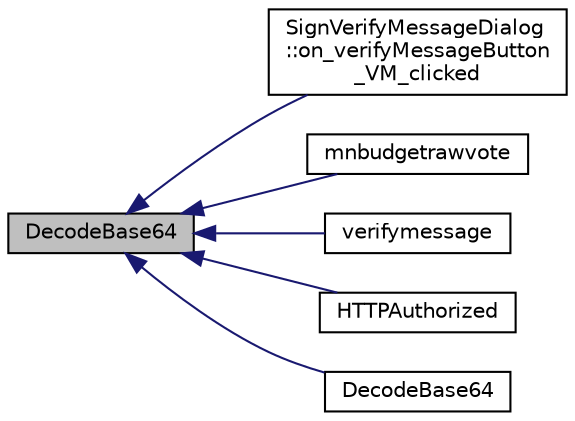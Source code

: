 digraph "DecodeBase64"
{
  edge [fontname="Helvetica",fontsize="10",labelfontname="Helvetica",labelfontsize="10"];
  node [fontname="Helvetica",fontsize="10",shape=record];
  rankdir="LR";
  Node31 [label="DecodeBase64",height=0.2,width=0.4,color="black", fillcolor="grey75", style="filled", fontcolor="black"];
  Node31 -> Node32 [dir="back",color="midnightblue",fontsize="10",style="solid",fontname="Helvetica"];
  Node32 [label="SignVerifyMessageDialog\l::on_verifyMessageButton\l_VM_clicked",height=0.2,width=0.4,color="black", fillcolor="white", style="filled",URL="$class_sign_verify_message_dialog.html#ae37dec200b27f23c409221511447ae1e"];
  Node31 -> Node33 [dir="back",color="midnightblue",fontsize="10",style="solid",fontname="Helvetica"];
  Node33 [label="mnbudgetrawvote",height=0.2,width=0.4,color="black", fillcolor="white", style="filled",URL="$rpcmasternode-budget_8cpp.html#a3ae70ddb7080492d70c053fdf06320f7"];
  Node31 -> Node34 [dir="back",color="midnightblue",fontsize="10",style="solid",fontname="Helvetica"];
  Node34 [label="verifymessage",height=0.2,width=0.4,color="black", fillcolor="white", style="filled",URL="$rpcmisc_8cpp.html#ad8fce781dfd9dfd4866bba2a4589141a"];
  Node31 -> Node35 [dir="back",color="midnightblue",fontsize="10",style="solid",fontname="Helvetica"];
  Node35 [label="HTTPAuthorized",height=0.2,width=0.4,color="black", fillcolor="white", style="filled",URL="$rpcserver_8cpp.html#ab8fabed74cd2c68e52b1838425da0f0f"];
  Node31 -> Node36 [dir="back",color="midnightblue",fontsize="10",style="solid",fontname="Helvetica"];
  Node36 [label="DecodeBase64",height=0.2,width=0.4,color="black", fillcolor="white", style="filled",URL="$utilstrencodings_8cpp.html#a1fc3cb76c00fb587855511c99a715af5"];
}
